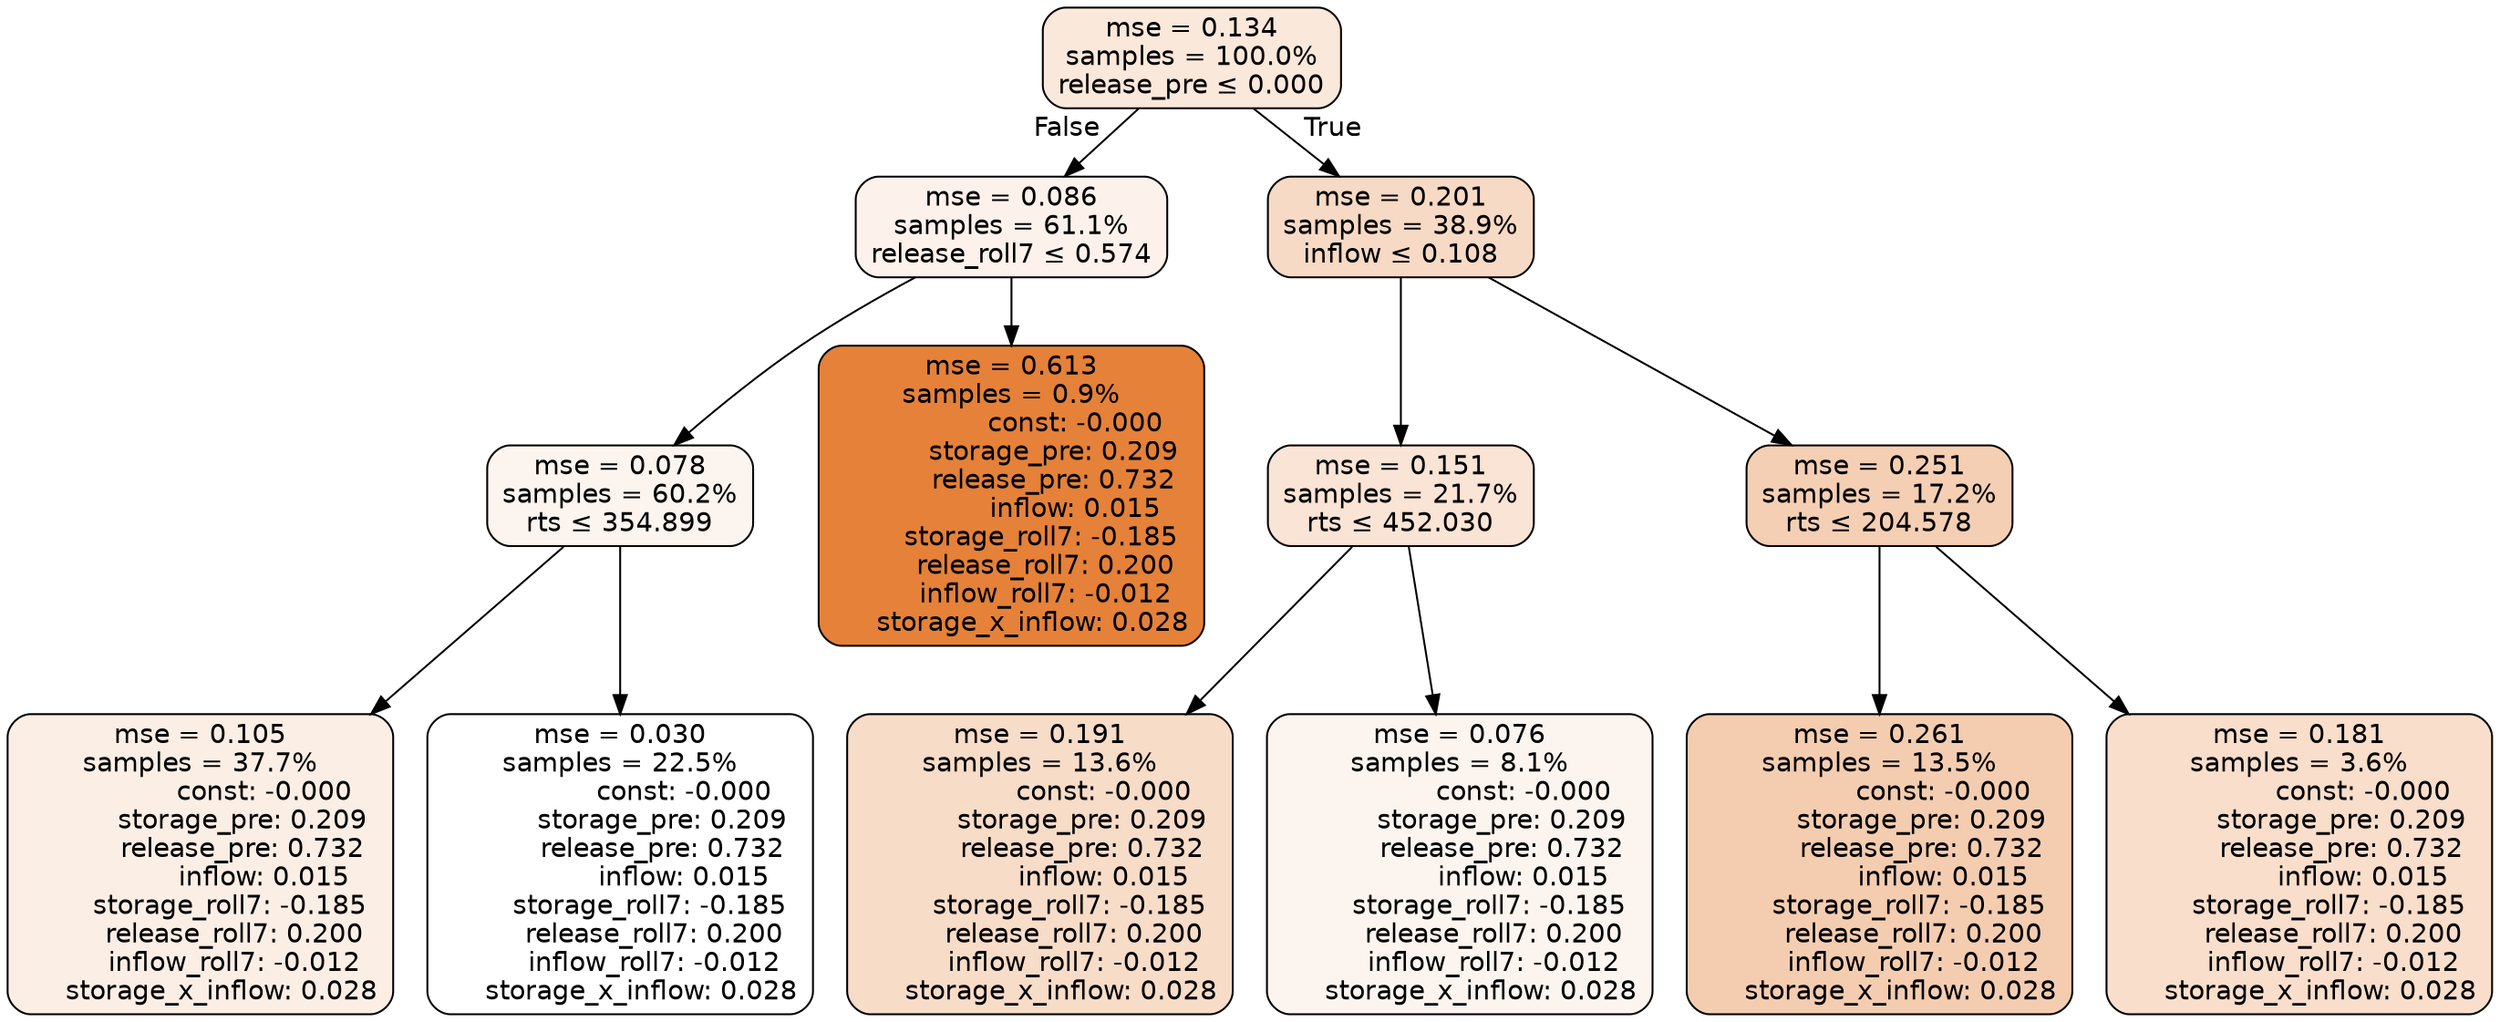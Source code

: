 digraph tree {
node [shape=rectangle, style="filled, rounded", color="black", fontname=helvetica] ;
edge [fontname=helvetica] ;
	"0" [label="mse = 0.134
samples = 100.0%
release_pre &le; 0.000", fillcolor="#fae8db"]
	"1" [label="mse = 0.086
samples = 61.1%
release_roll7 &le; 0.574", fillcolor="#fcf2eb"]
	"2" [label="mse = 0.078
samples = 60.2%
rts &le; 354.899", fillcolor="#fcf4ee"]
	"3" [label="mse = 0.105
samples = 37.7%
               const: -0.000
          storage_pre: 0.209
          release_pre: 0.732
               inflow: 0.015
       storage_roll7: -0.185
        release_roll7: 0.200
        inflow_roll7: -0.012
     storage_x_inflow: 0.028", fillcolor="#fbeee5"]
	"4" [label="mse = 0.030
samples = 22.5%
               const: -0.000
          storage_pre: 0.209
          release_pre: 0.732
               inflow: 0.015
       storage_roll7: -0.185
        release_roll7: 0.200
        inflow_roll7: -0.012
     storage_x_inflow: 0.028", fillcolor="#ffffff"]
	"5" [label="mse = 0.613
samples = 0.9%
               const: -0.000
          storage_pre: 0.209
          release_pre: 0.732
               inflow: 0.015
       storage_roll7: -0.185
        release_roll7: 0.200
        inflow_roll7: -0.012
     storage_x_inflow: 0.028", fillcolor="#e58139"]
	"6" [label="mse = 0.201
samples = 38.9%
inflow &le; 0.108", fillcolor="#f7dac5"]
	"7" [label="mse = 0.151
samples = 21.7%
rts &le; 452.030", fillcolor="#f9e4d5"]
	"8" [label="mse = 0.191
samples = 13.6%
               const: -0.000
          storage_pre: 0.209
          release_pre: 0.732
               inflow: 0.015
       storage_roll7: -0.185
        release_roll7: 0.200
        inflow_roll7: -0.012
     storage_x_inflow: 0.028", fillcolor="#f7dcc8"]
	"9" [label="mse = 0.076
samples = 8.1%
               const: -0.000
          storage_pre: 0.209
          release_pre: 0.732
               inflow: 0.015
       storage_roll7: -0.185
        release_roll7: 0.200
        inflow_roll7: -0.012
     storage_x_inflow: 0.028", fillcolor="#fcf5ef"]
	"10" [label="mse = 0.251
samples = 17.2%
rts &le; 204.578", fillcolor="#f5cfb4"]
	"11" [label="mse = 0.261
samples = 13.5%
               const: -0.000
          storage_pre: 0.209
          release_pre: 0.732
               inflow: 0.015
       storage_roll7: -0.185
        release_roll7: 0.200
        inflow_roll7: -0.012
     storage_x_inflow: 0.028", fillcolor="#f4cdb0"]
	"12" [label="mse = 0.181
samples = 3.6%
               const: -0.000
          storage_pre: 0.209
          release_pre: 0.732
               inflow: 0.015
       storage_roll7: -0.185
        release_roll7: 0.200
        inflow_roll7: -0.012
     storage_x_inflow: 0.028", fillcolor="#f8decb"]

	"0" -> "1" [labeldistance=2.5, labelangle=45, headlabel="False"]
	"1" -> "2"
	"2" -> "3"
	"2" -> "4"
	"1" -> "5"
	"0" -> "6" [labeldistance=2.5, labelangle=-45, headlabel="True"]
	"6" -> "7"
	"7" -> "8"
	"7" -> "9"
	"6" -> "10"
	"10" -> "11"
	"10" -> "12"
}